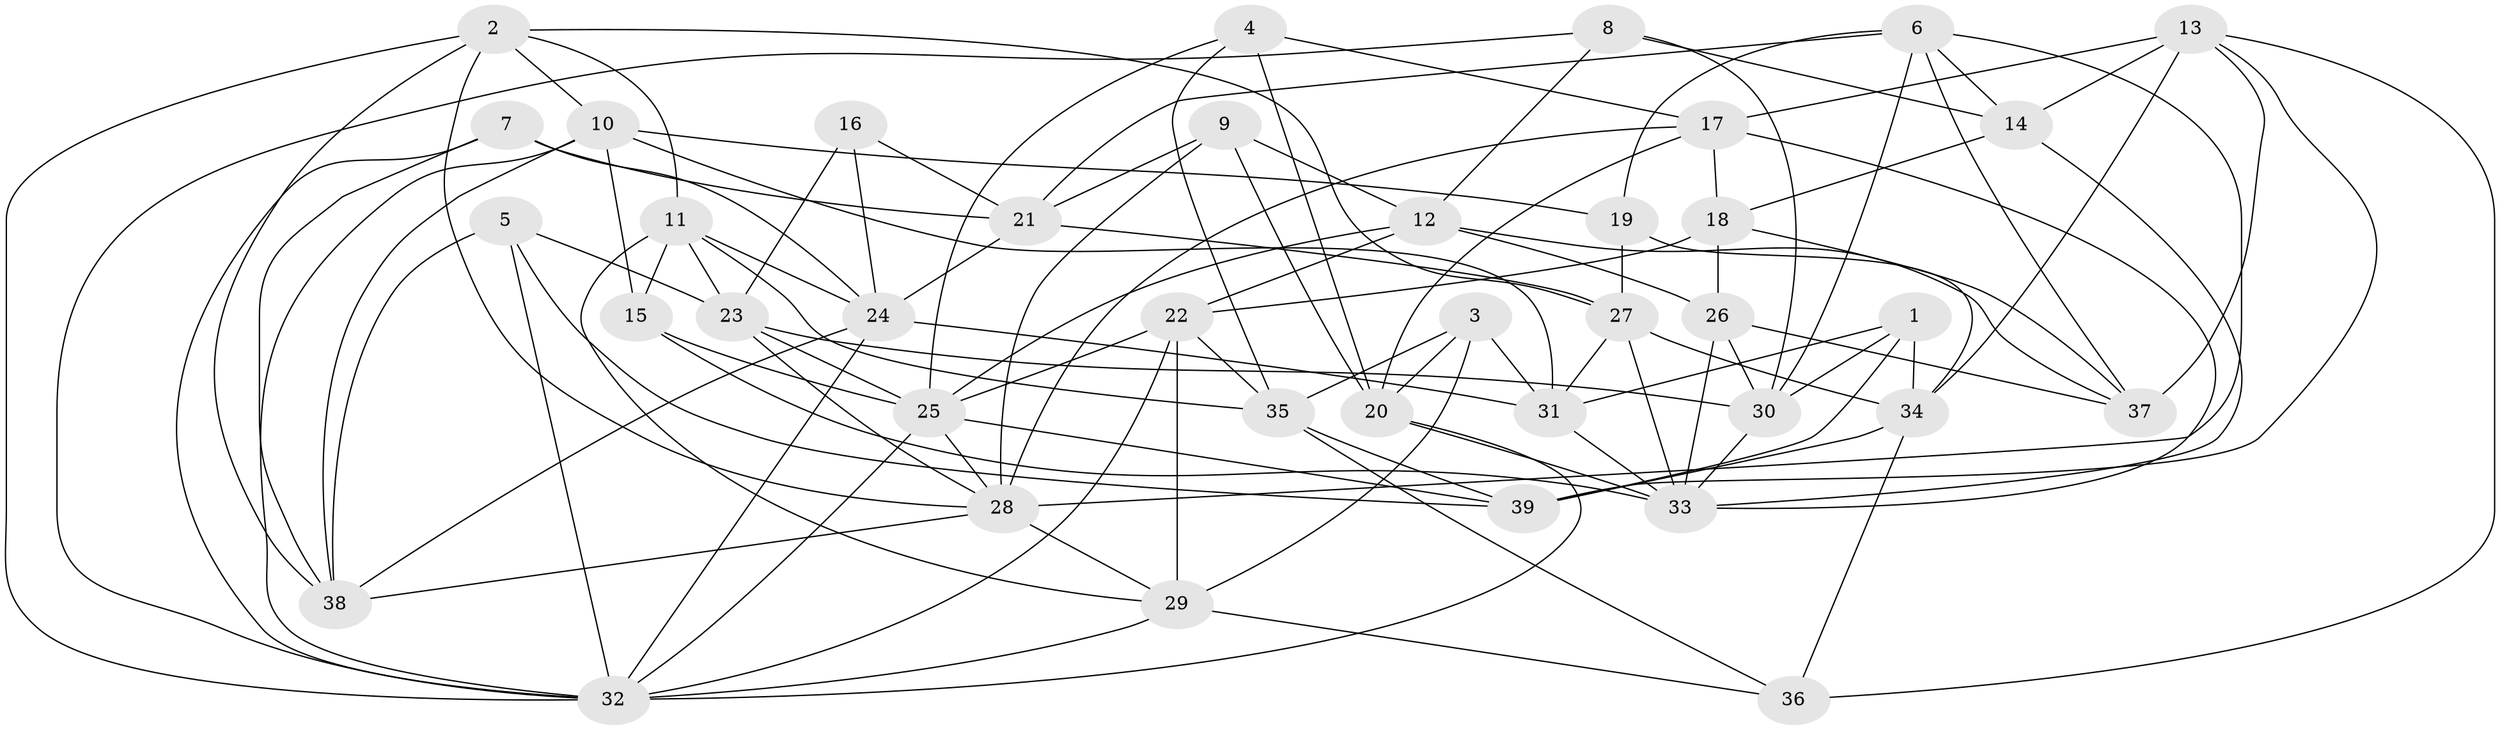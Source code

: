 // original degree distribution, {4: 1.0}
// Generated by graph-tools (version 1.1) at 2025/50/03/09/25 03:50:47]
// undirected, 39 vertices, 109 edges
graph export_dot {
graph [start="1"]
  node [color=gray90,style=filled];
  1;
  2;
  3;
  4;
  5;
  6;
  7;
  8;
  9;
  10;
  11;
  12;
  13;
  14;
  15;
  16;
  17;
  18;
  19;
  20;
  21;
  22;
  23;
  24;
  25;
  26;
  27;
  28;
  29;
  30;
  31;
  32;
  33;
  34;
  35;
  36;
  37;
  38;
  39;
  1 -- 30 [weight=1.0];
  1 -- 31 [weight=1.0];
  1 -- 34 [weight=1.0];
  1 -- 39 [weight=1.0];
  2 -- 10 [weight=1.0];
  2 -- 11 [weight=1.0];
  2 -- 27 [weight=1.0];
  2 -- 28 [weight=1.0];
  2 -- 32 [weight=1.0];
  2 -- 38 [weight=1.0];
  3 -- 20 [weight=1.0];
  3 -- 29 [weight=1.0];
  3 -- 31 [weight=1.0];
  3 -- 35 [weight=1.0];
  4 -- 17 [weight=1.0];
  4 -- 20 [weight=1.0];
  4 -- 25 [weight=1.0];
  4 -- 35 [weight=1.0];
  5 -- 23 [weight=1.0];
  5 -- 32 [weight=1.0];
  5 -- 38 [weight=1.0];
  5 -- 39 [weight=1.0];
  6 -- 14 [weight=1.0];
  6 -- 19 [weight=1.0];
  6 -- 21 [weight=1.0];
  6 -- 28 [weight=1.0];
  6 -- 30 [weight=1.0];
  6 -- 37 [weight=1.0];
  7 -- 21 [weight=1.0];
  7 -- 24 [weight=1.0];
  7 -- 32 [weight=1.0];
  7 -- 38 [weight=1.0];
  8 -- 12 [weight=1.0];
  8 -- 14 [weight=1.0];
  8 -- 30 [weight=1.0];
  8 -- 32 [weight=1.0];
  9 -- 12 [weight=1.0];
  9 -- 20 [weight=1.0];
  9 -- 21 [weight=1.0];
  9 -- 28 [weight=1.0];
  10 -- 15 [weight=1.0];
  10 -- 19 [weight=1.0];
  10 -- 31 [weight=1.0];
  10 -- 32 [weight=1.0];
  10 -- 38 [weight=1.0];
  11 -- 15 [weight=1.0];
  11 -- 23 [weight=1.0];
  11 -- 24 [weight=1.0];
  11 -- 29 [weight=1.0];
  11 -- 35 [weight=1.0];
  12 -- 22 [weight=1.0];
  12 -- 25 [weight=1.0];
  12 -- 26 [weight=1.0];
  12 -- 37 [weight=1.0];
  13 -- 14 [weight=1.0];
  13 -- 17 [weight=1.0];
  13 -- 34 [weight=1.0];
  13 -- 36 [weight=1.0];
  13 -- 37 [weight=1.0];
  13 -- 39 [weight=1.0];
  14 -- 18 [weight=2.0];
  14 -- 33 [weight=1.0];
  15 -- 25 [weight=1.0];
  15 -- 33 [weight=1.0];
  16 -- 21 [weight=1.0];
  16 -- 23 [weight=1.0];
  16 -- 24 [weight=2.0];
  17 -- 18 [weight=1.0];
  17 -- 20 [weight=1.0];
  17 -- 28 [weight=1.0];
  17 -- 33 [weight=1.0];
  18 -- 22 [weight=1.0];
  18 -- 26 [weight=2.0];
  18 -- 37 [weight=2.0];
  19 -- 27 [weight=1.0];
  19 -- 34 [weight=1.0];
  20 -- 32 [weight=1.0];
  20 -- 33 [weight=1.0];
  21 -- 24 [weight=1.0];
  21 -- 27 [weight=1.0];
  22 -- 25 [weight=1.0];
  22 -- 29 [weight=1.0];
  22 -- 32 [weight=1.0];
  22 -- 35 [weight=1.0];
  23 -- 25 [weight=1.0];
  23 -- 28 [weight=1.0];
  23 -- 30 [weight=1.0];
  24 -- 31 [weight=1.0];
  24 -- 32 [weight=1.0];
  24 -- 38 [weight=1.0];
  25 -- 28 [weight=1.0];
  25 -- 32 [weight=1.0];
  25 -- 39 [weight=1.0];
  26 -- 30 [weight=1.0];
  26 -- 33 [weight=1.0];
  26 -- 37 [weight=1.0];
  27 -- 31 [weight=1.0];
  27 -- 33 [weight=1.0];
  27 -- 34 [weight=1.0];
  28 -- 29 [weight=1.0];
  28 -- 38 [weight=1.0];
  29 -- 32 [weight=1.0];
  29 -- 36 [weight=1.0];
  30 -- 33 [weight=1.0];
  31 -- 33 [weight=1.0];
  34 -- 36 [weight=1.0];
  34 -- 39 [weight=1.0];
  35 -- 36 [weight=1.0];
  35 -- 39 [weight=1.0];
}

